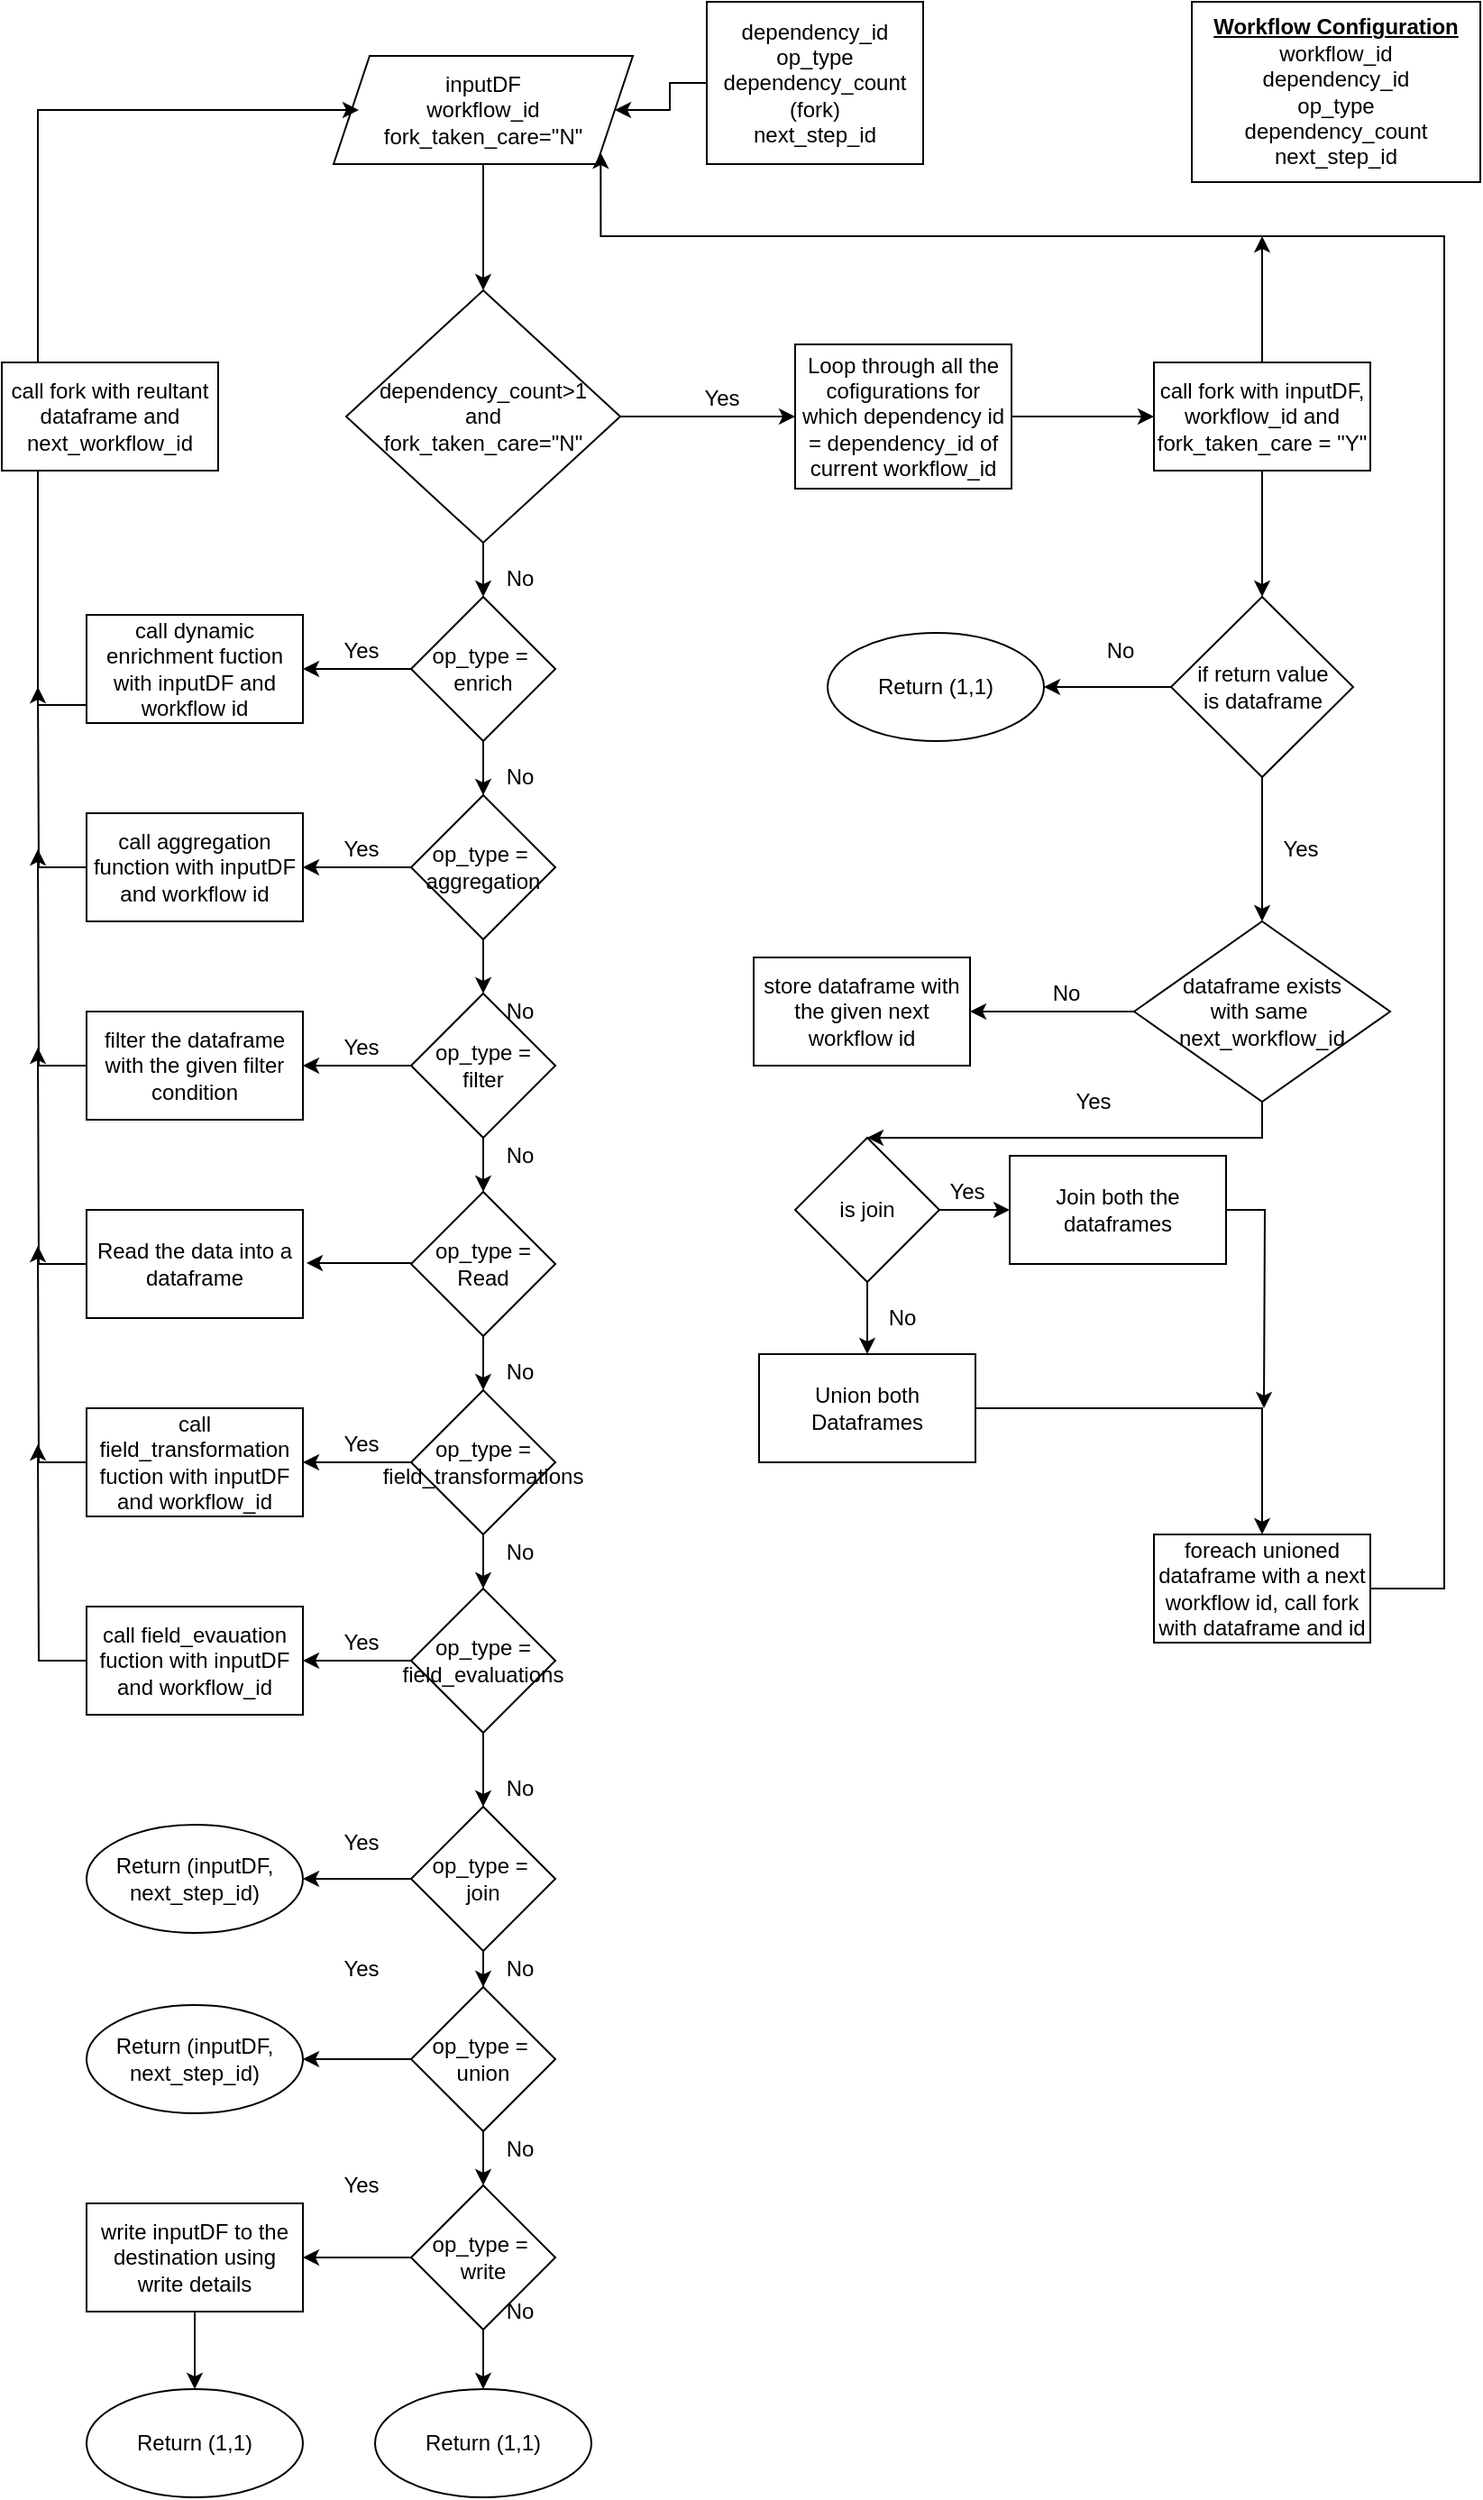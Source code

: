 <mxfile version="14.9.6" type="github" pages="2">
  <diagram id="3HXVRHafxJW0BGyyEgde" name="fork">
    <mxGraphModel dx="1038" dy="624" grid="1" gridSize="10" guides="1" tooltips="1" connect="1" arrows="1" fold="1" page="1" pageScale="1" pageWidth="827" pageHeight="1169" math="0" shadow="0">
      <root>
        <mxCell id="CAipoO1sGvV_kaEs8dUC-0" />
        <mxCell id="CAipoO1sGvV_kaEs8dUC-1" parent="CAipoO1sGvV_kaEs8dUC-0" />
        <mxCell id="CAipoO1sGvV_kaEs8dUC-4" value="" style="edgeStyle=orthogonalEdgeStyle;rounded=0;orthogonalLoop=1;jettySize=auto;html=1;" parent="CAipoO1sGvV_kaEs8dUC-1" source="CAipoO1sGvV_kaEs8dUC-2" target="CAipoO1sGvV_kaEs8dUC-3" edge="1">
          <mxGeometry relative="1" as="geometry" />
        </mxCell>
        <mxCell id="CAipoO1sGvV_kaEs8dUC-2" value="inputDF&lt;br&gt;workflow_id&lt;br&gt;fork_taken_care=&quot;N&quot;" style="shape=parallelogram;perimeter=parallelogramPerimeter;whiteSpace=wrap;html=1;fixedSize=1;" parent="CAipoO1sGvV_kaEs8dUC-1" vertex="1">
          <mxGeometry x="184" y="40" width="166" height="60" as="geometry" />
        </mxCell>
        <mxCell id="CAipoO1sGvV_kaEs8dUC-6" value="" style="edgeStyle=orthogonalEdgeStyle;rounded=0;orthogonalLoop=1;jettySize=auto;html=1;" parent="CAipoO1sGvV_kaEs8dUC-1" source="CAipoO1sGvV_kaEs8dUC-3" target="CAipoO1sGvV_kaEs8dUC-5" edge="1">
          <mxGeometry relative="1" as="geometry" />
        </mxCell>
        <mxCell id="CAipoO1sGvV_kaEs8dUC-28" value="" style="edgeStyle=orthogonalEdgeStyle;rounded=0;orthogonalLoop=1;jettySize=auto;html=1;" parent="CAipoO1sGvV_kaEs8dUC-1" source="CAipoO1sGvV_kaEs8dUC-3" target="CAipoO1sGvV_kaEs8dUC-27" edge="1">
          <mxGeometry relative="1" as="geometry" />
        </mxCell>
        <mxCell id="CAipoO1sGvV_kaEs8dUC-3" value="dependency_count&amp;gt;1&lt;br&gt;and&lt;br&gt;fork_taken_care=&quot;N&quot;" style="rhombus;whiteSpace=wrap;html=1;" parent="CAipoO1sGvV_kaEs8dUC-1" vertex="1">
          <mxGeometry x="191" y="170" width="152" height="140" as="geometry" />
        </mxCell>
        <mxCell id="CAipoO1sGvV_kaEs8dUC-10" value="" style="edgeStyle=orthogonalEdgeStyle;rounded=0;orthogonalLoop=1;jettySize=auto;html=1;" parent="CAipoO1sGvV_kaEs8dUC-1" source="CAipoO1sGvV_kaEs8dUC-5" target="CAipoO1sGvV_kaEs8dUC-9" edge="1">
          <mxGeometry relative="1" as="geometry" />
        </mxCell>
        <mxCell id="CAipoO1sGvV_kaEs8dUC-5" value="Loop through all the cofigurations for which dependency id = dependency_id of current workflow_id" style="whiteSpace=wrap;html=1;" parent="CAipoO1sGvV_kaEs8dUC-1" vertex="1">
          <mxGeometry x="440" y="200" width="120" height="80" as="geometry" />
        </mxCell>
        <mxCell id="CAipoO1sGvV_kaEs8dUC-8" value="" style="edgeStyle=orthogonalEdgeStyle;rounded=0;orthogonalLoop=1;jettySize=auto;html=1;" parent="CAipoO1sGvV_kaEs8dUC-1" source="CAipoO1sGvV_kaEs8dUC-7" target="CAipoO1sGvV_kaEs8dUC-2" edge="1">
          <mxGeometry relative="1" as="geometry" />
        </mxCell>
        <mxCell id="CAipoO1sGvV_kaEs8dUC-7" value="dependency_id&lt;br&gt;op_type&lt;br&gt;dependency_count (fork)&lt;br&gt;next_step_id" style="whiteSpace=wrap;html=1;" parent="CAipoO1sGvV_kaEs8dUC-1" vertex="1">
          <mxGeometry x="391" y="10" width="120" height="90" as="geometry" />
        </mxCell>
        <mxCell id="CAipoO1sGvV_kaEs8dUC-14" value="" style="edgeStyle=orthogonalEdgeStyle;rounded=0;orthogonalLoop=1;jettySize=auto;html=1;" parent="CAipoO1sGvV_kaEs8dUC-1" source="CAipoO1sGvV_kaEs8dUC-9" target="CAipoO1sGvV_kaEs8dUC-13" edge="1">
          <mxGeometry relative="1" as="geometry" />
        </mxCell>
        <mxCell id="MVYTkzADyo-RcCQr3VWv-10" style="edgeStyle=orthogonalEdgeStyle;rounded=0;orthogonalLoop=1;jettySize=auto;html=1;" parent="CAipoO1sGvV_kaEs8dUC-1" source="CAipoO1sGvV_kaEs8dUC-9" edge="1">
          <mxGeometry relative="1" as="geometry">
            <mxPoint x="699" y="140" as="targetPoint" />
          </mxGeometry>
        </mxCell>
        <mxCell id="CAipoO1sGvV_kaEs8dUC-9" value="call fork with inputDF,&lt;br&gt;workflow_id and&lt;br&gt;fork_taken_care = &quot;Y&quot;" style="whiteSpace=wrap;html=1;" parent="CAipoO1sGvV_kaEs8dUC-1" vertex="1">
          <mxGeometry x="639" y="210" width="120" height="60" as="geometry" />
        </mxCell>
        <mxCell id="CAipoO1sGvV_kaEs8dUC-12" value="&lt;b&gt;&lt;u&gt;Workflow Configuration&lt;/u&gt;&lt;/b&gt;&lt;br&gt;workflow_id&lt;br&gt;dependency_id&lt;br&gt;op_type&lt;br&gt;dependency_count&lt;br&gt;next_step_id" style="whiteSpace=wrap;html=1;" parent="CAipoO1sGvV_kaEs8dUC-1" vertex="1">
          <mxGeometry x="660" y="10" width="160" height="100" as="geometry" />
        </mxCell>
        <mxCell id="CAipoO1sGvV_kaEs8dUC-18" value="" style="edgeStyle=orthogonalEdgeStyle;rounded=0;orthogonalLoop=1;jettySize=auto;html=1;" parent="CAipoO1sGvV_kaEs8dUC-1" source="CAipoO1sGvV_kaEs8dUC-13" target="CAipoO1sGvV_kaEs8dUC-17" edge="1">
          <mxGeometry relative="1" as="geometry" />
        </mxCell>
        <mxCell id="MVYTkzADyo-RcCQr3VWv-38" value="" style="edgeStyle=orthogonalEdgeStyle;rounded=0;orthogonalLoop=1;jettySize=auto;html=1;" parent="CAipoO1sGvV_kaEs8dUC-1" source="CAipoO1sGvV_kaEs8dUC-13" target="MVYTkzADyo-RcCQr3VWv-37" edge="1">
          <mxGeometry relative="1" as="geometry" />
        </mxCell>
        <mxCell id="CAipoO1sGvV_kaEs8dUC-13" value="if return value&lt;br&gt;is dataframe" style="rhombus;whiteSpace=wrap;html=1;" parent="CAipoO1sGvV_kaEs8dUC-1" vertex="1">
          <mxGeometry x="648.5" y="340" width="101" height="100" as="geometry" />
        </mxCell>
        <mxCell id="CAipoO1sGvV_kaEs8dUC-22" value="" style="edgeStyle=orthogonalEdgeStyle;rounded=0;orthogonalLoop=1;jettySize=auto;html=1;" parent="CAipoO1sGvV_kaEs8dUC-1" source="CAipoO1sGvV_kaEs8dUC-17" target="CAipoO1sGvV_kaEs8dUC-21" edge="1">
          <mxGeometry relative="1" as="geometry" />
        </mxCell>
        <mxCell id="MVYTkzADyo-RcCQr3VWv-12" style="edgeStyle=orthogonalEdgeStyle;rounded=0;orthogonalLoop=1;jettySize=auto;html=1;exitX=0.5;exitY=1;exitDx=0;exitDy=0;entryX=0.5;entryY=0;entryDx=0;entryDy=0;" parent="CAipoO1sGvV_kaEs8dUC-1" source="CAipoO1sGvV_kaEs8dUC-17" target="MVYTkzADyo-RcCQr3VWv-11" edge="1">
          <mxGeometry relative="1" as="geometry">
            <Array as="points">
              <mxPoint x="699" y="640" />
            </Array>
          </mxGeometry>
        </mxCell>
        <mxCell id="CAipoO1sGvV_kaEs8dUC-17" value="dataframe exists&lt;br&gt;with same&amp;nbsp;&lt;br&gt;next_workflow_id" style="rhombus;whiteSpace=wrap;html=1;" parent="CAipoO1sGvV_kaEs8dUC-1" vertex="1">
          <mxGeometry x="628" y="520" width="142" height="100" as="geometry" />
        </mxCell>
        <mxCell id="MVYTkzADyo-RcCQr3VWv-16" style="edgeStyle=orthogonalEdgeStyle;rounded=0;orthogonalLoop=1;jettySize=auto;html=1;entryX=0.5;entryY=0;entryDx=0;entryDy=0;" parent="CAipoO1sGvV_kaEs8dUC-1" source="CAipoO1sGvV_kaEs8dUC-19" target="CAipoO1sGvV_kaEs8dUC-30" edge="1">
          <mxGeometry relative="1" as="geometry" />
        </mxCell>
        <mxCell id="CAipoO1sGvV_kaEs8dUC-19" value="Union both Dataframes" style="whiteSpace=wrap;html=1;" parent="CAipoO1sGvV_kaEs8dUC-1" vertex="1">
          <mxGeometry x="420" y="760" width="120" height="60" as="geometry" />
        </mxCell>
        <mxCell id="CAipoO1sGvV_kaEs8dUC-21" value="store dataframe with the given next workflow id" style="whiteSpace=wrap;html=1;" parent="CAipoO1sGvV_kaEs8dUC-1" vertex="1">
          <mxGeometry x="417" y="540" width="120" height="60" as="geometry" />
        </mxCell>
        <mxCell id="CAipoO1sGvV_kaEs8dUC-23" value="Yes" style="text;html=1;align=center;verticalAlign=middle;resizable=0;points=[];autosize=1;strokeColor=none;" parent="CAipoO1sGvV_kaEs8dUC-1" vertex="1">
          <mxGeometry x="705" y="470" width="30" height="20" as="geometry" />
        </mxCell>
        <mxCell id="CAipoO1sGvV_kaEs8dUC-24" value="Yes" style="text;html=1;align=center;verticalAlign=middle;resizable=0;points=[];autosize=1;strokeColor=none;" parent="CAipoO1sGvV_kaEs8dUC-1" vertex="1">
          <mxGeometry x="590" y="610" width="30" height="20" as="geometry" />
        </mxCell>
        <mxCell id="CAipoO1sGvV_kaEs8dUC-25" value="No" style="text;html=1;align=center;verticalAlign=middle;resizable=0;points=[];autosize=1;strokeColor=none;" parent="CAipoO1sGvV_kaEs8dUC-1" vertex="1">
          <mxGeometry x="575" y="550" width="30" height="20" as="geometry" />
        </mxCell>
        <mxCell id="CAipoO1sGvV_kaEs8dUC-26" value="Yes" style="text;html=1;align=center;verticalAlign=middle;resizable=0;points=[];autosize=1;strokeColor=none;" parent="CAipoO1sGvV_kaEs8dUC-1" vertex="1">
          <mxGeometry x="384" y="220" width="30" height="20" as="geometry" />
        </mxCell>
        <mxCell id="CAipoO1sGvV_kaEs8dUC-35" value="" style="edgeStyle=orthogonalEdgeStyle;rounded=0;orthogonalLoop=1;jettySize=auto;html=1;" parent="CAipoO1sGvV_kaEs8dUC-1" source="CAipoO1sGvV_kaEs8dUC-27" target="CAipoO1sGvV_kaEs8dUC-34" edge="1">
          <mxGeometry relative="1" as="geometry" />
        </mxCell>
        <mxCell id="CAipoO1sGvV_kaEs8dUC-37" value="" style="edgeStyle=orthogonalEdgeStyle;rounded=0;orthogonalLoop=1;jettySize=auto;html=1;" parent="CAipoO1sGvV_kaEs8dUC-1" source="CAipoO1sGvV_kaEs8dUC-27" target="CAipoO1sGvV_kaEs8dUC-36" edge="1">
          <mxGeometry relative="1" as="geometry" />
        </mxCell>
        <mxCell id="CAipoO1sGvV_kaEs8dUC-27" value="op_type =&amp;nbsp;&lt;br&gt;enrich" style="rhombus;whiteSpace=wrap;html=1;" parent="CAipoO1sGvV_kaEs8dUC-1" vertex="1">
          <mxGeometry x="227" y="340" width="80" height="80" as="geometry" />
        </mxCell>
        <mxCell id="MVYTkzADyo-RcCQr3VWv-8" style="edgeStyle=orthogonalEdgeStyle;rounded=0;orthogonalLoop=1;jettySize=auto;html=1;entryX=1;entryY=1;entryDx=0;entryDy=0;" parent="CAipoO1sGvV_kaEs8dUC-1" source="CAipoO1sGvV_kaEs8dUC-30" target="CAipoO1sGvV_kaEs8dUC-2" edge="1">
          <mxGeometry relative="1" as="geometry">
            <mxPoint x="790" y="140" as="targetPoint" />
            <Array as="points">
              <mxPoint x="800" y="890" />
              <mxPoint x="800" y="140" />
              <mxPoint x="332" y="140" />
            </Array>
          </mxGeometry>
        </mxCell>
        <mxCell id="CAipoO1sGvV_kaEs8dUC-30" value="foreach unioned dataframe with a next workflow id, call fork with dataframe and id" style="whiteSpace=wrap;html=1;" parent="CAipoO1sGvV_kaEs8dUC-1" vertex="1">
          <mxGeometry x="639" y="860" width="120" height="60" as="geometry" />
        </mxCell>
        <mxCell id="MVYTkzADyo-RcCQr3VWv-6" style="edgeStyle=orthogonalEdgeStyle;rounded=0;orthogonalLoop=1;jettySize=auto;html=1;" parent="CAipoO1sGvV_kaEs8dUC-1" source="CAipoO1sGvV_kaEs8dUC-34" edge="1">
          <mxGeometry relative="1" as="geometry">
            <mxPoint x="198" y="70" as="targetPoint" />
            <Array as="points">
              <mxPoint x="20" y="400" />
              <mxPoint x="20" y="70" />
            </Array>
          </mxGeometry>
        </mxCell>
        <mxCell id="CAipoO1sGvV_kaEs8dUC-34" value="call dynamic enrichment fuction with inputDF and workflow id" style="whiteSpace=wrap;html=1;" parent="CAipoO1sGvV_kaEs8dUC-1" vertex="1">
          <mxGeometry x="47" y="350" width="120" height="60" as="geometry" />
        </mxCell>
        <mxCell id="CAipoO1sGvV_kaEs8dUC-39" value="" style="edgeStyle=orthogonalEdgeStyle;rounded=0;orthogonalLoop=1;jettySize=auto;html=1;" parent="CAipoO1sGvV_kaEs8dUC-1" source="CAipoO1sGvV_kaEs8dUC-36" target="CAipoO1sGvV_kaEs8dUC-38" edge="1">
          <mxGeometry relative="1" as="geometry" />
        </mxCell>
        <mxCell id="MVYTkzADyo-RcCQr3VWv-21" value="" style="edgeStyle=orthogonalEdgeStyle;rounded=0;orthogonalLoop=1;jettySize=auto;html=1;" parent="CAipoO1sGvV_kaEs8dUC-1" source="CAipoO1sGvV_kaEs8dUC-36" target="MVYTkzADyo-RcCQr3VWv-20" edge="1">
          <mxGeometry relative="1" as="geometry" />
        </mxCell>
        <mxCell id="CAipoO1sGvV_kaEs8dUC-36" value="op_type =&amp;nbsp;&lt;br&gt;aggregation" style="rhombus;whiteSpace=wrap;html=1;" parent="CAipoO1sGvV_kaEs8dUC-1" vertex="1">
          <mxGeometry x="227" y="450" width="80" height="80" as="geometry" />
        </mxCell>
        <mxCell id="MVYTkzADyo-RcCQr3VWv-7" style="edgeStyle=orthogonalEdgeStyle;rounded=0;orthogonalLoop=1;jettySize=auto;html=1;" parent="CAipoO1sGvV_kaEs8dUC-1" source="CAipoO1sGvV_kaEs8dUC-38" edge="1">
          <mxGeometry relative="1" as="geometry">
            <mxPoint x="20" y="390" as="targetPoint" />
          </mxGeometry>
        </mxCell>
        <mxCell id="CAipoO1sGvV_kaEs8dUC-38" value="call aggregation function with inputDF and workflow id" style="whiteSpace=wrap;html=1;" parent="CAipoO1sGvV_kaEs8dUC-1" vertex="1">
          <mxGeometry x="47" y="460" width="120" height="60" as="geometry" />
        </mxCell>
        <mxCell id="CAipoO1sGvV_kaEs8dUC-45" value="" style="edgeStyle=orthogonalEdgeStyle;rounded=0;orthogonalLoop=1;jettySize=auto;html=1;" parent="CAipoO1sGvV_kaEs8dUC-1" source="CAipoO1sGvV_kaEs8dUC-40" target="CAipoO1sGvV_kaEs8dUC-44" edge="1">
          <mxGeometry relative="1" as="geometry" />
        </mxCell>
        <mxCell id="CAipoO1sGvV_kaEs8dUC-47" value="" style="edgeStyle=orthogonalEdgeStyle;rounded=0;orthogonalLoop=1;jettySize=auto;html=1;" parent="CAipoO1sGvV_kaEs8dUC-1" source="CAipoO1sGvV_kaEs8dUC-40" target="CAipoO1sGvV_kaEs8dUC-46" edge="1">
          <mxGeometry relative="1" as="geometry" />
        </mxCell>
        <mxCell id="CAipoO1sGvV_kaEs8dUC-40" value="op_type =&amp;nbsp;&lt;br&gt;union" style="rhombus;whiteSpace=wrap;html=1;" parent="CAipoO1sGvV_kaEs8dUC-1" vertex="1">
          <mxGeometry x="227" y="1111" width="80" height="80" as="geometry" />
        </mxCell>
        <mxCell id="CAipoO1sGvV_kaEs8dUC-44" value="Return (inputDF, next_step_id)" style="ellipse;whiteSpace=wrap;html=1;" parent="CAipoO1sGvV_kaEs8dUC-1" vertex="1">
          <mxGeometry x="47" y="1121" width="120" height="60" as="geometry" />
        </mxCell>
        <mxCell id="CAipoO1sGvV_kaEs8dUC-49" value="" style="edgeStyle=orthogonalEdgeStyle;rounded=0;orthogonalLoop=1;jettySize=auto;html=1;" parent="CAipoO1sGvV_kaEs8dUC-1" source="CAipoO1sGvV_kaEs8dUC-46" target="CAipoO1sGvV_kaEs8dUC-48" edge="1">
          <mxGeometry relative="1" as="geometry" />
        </mxCell>
        <mxCell id="CAipoO1sGvV_kaEs8dUC-53" value="" style="edgeStyle=orthogonalEdgeStyle;rounded=0;orthogonalLoop=1;jettySize=auto;html=1;" parent="CAipoO1sGvV_kaEs8dUC-1" source="CAipoO1sGvV_kaEs8dUC-46" target="CAipoO1sGvV_kaEs8dUC-52" edge="1">
          <mxGeometry relative="1" as="geometry" />
        </mxCell>
        <mxCell id="CAipoO1sGvV_kaEs8dUC-46" value="op_type =&amp;nbsp;&lt;br&gt;write" style="rhombus;whiteSpace=wrap;html=1;" parent="CAipoO1sGvV_kaEs8dUC-1" vertex="1">
          <mxGeometry x="227" y="1221" width="80" height="80" as="geometry" />
        </mxCell>
        <mxCell id="CAipoO1sGvV_kaEs8dUC-51" value="" style="edgeStyle=orthogonalEdgeStyle;rounded=0;orthogonalLoop=1;jettySize=auto;html=1;" parent="CAipoO1sGvV_kaEs8dUC-1" source="CAipoO1sGvV_kaEs8dUC-48" target="CAipoO1sGvV_kaEs8dUC-50" edge="1">
          <mxGeometry relative="1" as="geometry" />
        </mxCell>
        <mxCell id="CAipoO1sGvV_kaEs8dUC-48" value="write inputDF to the destination using write details" style="whiteSpace=wrap;html=1;" parent="CAipoO1sGvV_kaEs8dUC-1" vertex="1">
          <mxGeometry x="47" y="1231" width="120" height="60" as="geometry" />
        </mxCell>
        <mxCell id="CAipoO1sGvV_kaEs8dUC-50" value="Return (1,1)" style="ellipse;whiteSpace=wrap;html=1;" parent="CAipoO1sGvV_kaEs8dUC-1" vertex="1">
          <mxGeometry x="47" y="1334" width="120" height="60" as="geometry" />
        </mxCell>
        <mxCell id="CAipoO1sGvV_kaEs8dUC-52" value="Return (1,1)" style="ellipse;whiteSpace=wrap;html=1;" parent="CAipoO1sGvV_kaEs8dUC-1" vertex="1">
          <mxGeometry x="207" y="1334" width="120" height="60" as="geometry" />
        </mxCell>
        <mxCell id="CAipoO1sGvV_kaEs8dUC-54" value="No" style="text;html=1;align=center;verticalAlign=middle;resizable=0;points=[];autosize=1;strokeColor=none;" parent="CAipoO1sGvV_kaEs8dUC-1" vertex="1">
          <mxGeometry x="272" y="320" width="30" height="20" as="geometry" />
        </mxCell>
        <mxCell id="CAipoO1sGvV_kaEs8dUC-55" value="No" style="text;html=1;align=center;verticalAlign=middle;resizable=0;points=[];autosize=1;strokeColor=none;" parent="CAipoO1sGvV_kaEs8dUC-1" vertex="1">
          <mxGeometry x="272" y="1281" width="30" height="20" as="geometry" />
        </mxCell>
        <mxCell id="CAipoO1sGvV_kaEs8dUC-56" value="No" style="text;html=1;align=center;verticalAlign=middle;resizable=0;points=[];autosize=1;strokeColor=none;" parent="CAipoO1sGvV_kaEs8dUC-1" vertex="1">
          <mxGeometry x="272" y="991" width="30" height="20" as="geometry" />
        </mxCell>
        <mxCell id="CAipoO1sGvV_kaEs8dUC-57" value="No" style="text;html=1;align=center;verticalAlign=middle;resizable=0;points=[];autosize=1;strokeColor=none;" parent="CAipoO1sGvV_kaEs8dUC-1" vertex="1">
          <mxGeometry x="272" y="560" width="30" height="20" as="geometry" />
        </mxCell>
        <mxCell id="CAipoO1sGvV_kaEs8dUC-58" value="No" style="text;html=1;align=center;verticalAlign=middle;resizable=0;points=[];autosize=1;strokeColor=none;" parent="CAipoO1sGvV_kaEs8dUC-1" vertex="1">
          <mxGeometry x="272" y="430" width="30" height="20" as="geometry" />
        </mxCell>
        <mxCell id="CAipoO1sGvV_kaEs8dUC-59" value="Yes" style="text;html=1;align=center;verticalAlign=middle;resizable=0;points=[];autosize=1;strokeColor=none;" parent="CAipoO1sGvV_kaEs8dUC-1" vertex="1">
          <mxGeometry x="184" y="360" width="30" height="20" as="geometry" />
        </mxCell>
        <mxCell id="CAipoO1sGvV_kaEs8dUC-60" value="Yes" style="text;html=1;align=center;verticalAlign=middle;resizable=0;points=[];autosize=1;strokeColor=none;" parent="CAipoO1sGvV_kaEs8dUC-1" vertex="1">
          <mxGeometry x="184" y="1211" width="30" height="20" as="geometry" />
        </mxCell>
        <mxCell id="CAipoO1sGvV_kaEs8dUC-61" value="Yes" style="text;html=1;align=center;verticalAlign=middle;resizable=0;points=[];autosize=1;strokeColor=none;" parent="CAipoO1sGvV_kaEs8dUC-1" vertex="1">
          <mxGeometry x="184" y="1091" width="30" height="20" as="geometry" />
        </mxCell>
        <mxCell id="CAipoO1sGvV_kaEs8dUC-62" value="Yes" style="text;html=1;align=center;verticalAlign=middle;resizable=0;points=[];autosize=1;strokeColor=none;" parent="CAipoO1sGvV_kaEs8dUC-1" vertex="1">
          <mxGeometry x="184" y="470" width="30" height="20" as="geometry" />
        </mxCell>
        <mxCell id="MVYTkzADyo-RcCQr3VWv-14" value="" style="edgeStyle=orthogonalEdgeStyle;rounded=0;orthogonalLoop=1;jettySize=auto;html=1;" parent="CAipoO1sGvV_kaEs8dUC-1" source="MVYTkzADyo-RcCQr3VWv-11" target="MVYTkzADyo-RcCQr3VWv-13" edge="1">
          <mxGeometry relative="1" as="geometry" />
        </mxCell>
        <mxCell id="MVYTkzADyo-RcCQr3VWv-15" value="" style="edgeStyle=orthogonalEdgeStyle;rounded=0;orthogonalLoop=1;jettySize=auto;html=1;" parent="CAipoO1sGvV_kaEs8dUC-1" source="MVYTkzADyo-RcCQr3VWv-11" target="CAipoO1sGvV_kaEs8dUC-19" edge="1">
          <mxGeometry relative="1" as="geometry" />
        </mxCell>
        <mxCell id="MVYTkzADyo-RcCQr3VWv-11" value="is join" style="rhombus;whiteSpace=wrap;html=1;" parent="CAipoO1sGvV_kaEs8dUC-1" vertex="1">
          <mxGeometry x="440" y="640" width="80" height="80" as="geometry" />
        </mxCell>
        <mxCell id="MVYTkzADyo-RcCQr3VWv-17" style="edgeStyle=orthogonalEdgeStyle;rounded=0;orthogonalLoop=1;jettySize=auto;html=1;exitX=1;exitY=0.5;exitDx=0;exitDy=0;" parent="CAipoO1sGvV_kaEs8dUC-1" source="MVYTkzADyo-RcCQr3VWv-13" edge="1">
          <mxGeometry relative="1" as="geometry">
            <mxPoint x="700" y="790" as="targetPoint" />
          </mxGeometry>
        </mxCell>
        <mxCell id="MVYTkzADyo-RcCQr3VWv-13" value="Join both the dataframes" style="whiteSpace=wrap;html=1;" parent="CAipoO1sGvV_kaEs8dUC-1" vertex="1">
          <mxGeometry x="559" y="650" width="120" height="60" as="geometry" />
        </mxCell>
        <mxCell id="MVYTkzADyo-RcCQr3VWv-18" value="Yes" style="text;html=1;align=center;verticalAlign=middle;resizable=0;points=[];autosize=1;strokeColor=none;" parent="CAipoO1sGvV_kaEs8dUC-1" vertex="1">
          <mxGeometry x="520" y="660" width="30" height="20" as="geometry" />
        </mxCell>
        <mxCell id="MVYTkzADyo-RcCQr3VWv-19" value="No" style="text;html=1;align=center;verticalAlign=middle;resizable=0;points=[];autosize=1;strokeColor=none;" parent="CAipoO1sGvV_kaEs8dUC-1" vertex="1">
          <mxGeometry x="484" y="730" width="30" height="20" as="geometry" />
        </mxCell>
        <mxCell id="MVYTkzADyo-RcCQr3VWv-24" value="" style="edgeStyle=orthogonalEdgeStyle;rounded=0;orthogonalLoop=1;jettySize=auto;html=1;" parent="CAipoO1sGvV_kaEs8dUC-1" source="MVYTkzADyo-RcCQr3VWv-20" target="MVYTkzADyo-RcCQr3VWv-23" edge="1">
          <mxGeometry relative="1" as="geometry" />
        </mxCell>
        <mxCell id="MVYTkzADyo-RcCQr3VWv-29" value="" style="edgeStyle=orthogonalEdgeStyle;rounded=0;orthogonalLoop=1;jettySize=auto;html=1;" parent="CAipoO1sGvV_kaEs8dUC-1" source="MVYTkzADyo-RcCQr3VWv-20" target="MVYTkzADyo-RcCQr3VWv-28" edge="1">
          <mxGeometry relative="1" as="geometry" />
        </mxCell>
        <mxCell id="MVYTkzADyo-RcCQr3VWv-20" value="op_type = filter" style="rhombus;whiteSpace=wrap;html=1;" parent="CAipoO1sGvV_kaEs8dUC-1" vertex="1">
          <mxGeometry x="227" y="560" width="80" height="80" as="geometry" />
        </mxCell>
        <mxCell id="MVYTkzADyo-RcCQr3VWv-25" style="edgeStyle=orthogonalEdgeStyle;rounded=0;orthogonalLoop=1;jettySize=auto;html=1;" parent="CAipoO1sGvV_kaEs8dUC-1" source="MVYTkzADyo-RcCQr3VWv-23" edge="1">
          <mxGeometry relative="1" as="geometry">
            <mxPoint x="20" y="480" as="targetPoint" />
          </mxGeometry>
        </mxCell>
        <mxCell id="MVYTkzADyo-RcCQr3VWv-23" value="filter the dataframe with the given filter condition" style="whiteSpace=wrap;html=1;" parent="CAipoO1sGvV_kaEs8dUC-1" vertex="1">
          <mxGeometry x="47" y="570" width="120" height="60" as="geometry" />
        </mxCell>
        <mxCell id="MVYTkzADyo-RcCQr3VWv-26" value="Yes" style="text;html=1;align=center;verticalAlign=middle;resizable=0;points=[];autosize=1;strokeColor=none;" parent="CAipoO1sGvV_kaEs8dUC-1" vertex="1">
          <mxGeometry x="184" y="580" width="30" height="20" as="geometry" />
        </mxCell>
        <mxCell id="MVYTkzADyo-RcCQr3VWv-27" value="No" style="text;html=1;align=center;verticalAlign=middle;resizable=0;points=[];autosize=1;strokeColor=none;" parent="CAipoO1sGvV_kaEs8dUC-1" vertex="1">
          <mxGeometry x="272" y="640" width="30" height="20" as="geometry" />
        </mxCell>
        <mxCell id="MVYTkzADyo-RcCQr3VWv-35" value="" style="edgeStyle=orthogonalEdgeStyle;rounded=0;orthogonalLoop=1;jettySize=auto;html=1;" parent="CAipoO1sGvV_kaEs8dUC-1" edge="1">
          <mxGeometry relative="1" as="geometry">
            <mxPoint x="229" y="709.5" as="sourcePoint" />
            <mxPoint x="169" y="709.5" as="targetPoint" />
          </mxGeometry>
        </mxCell>
        <mxCell id="81vdYkOln4GLn2nmevJI-11" value="" style="edgeStyle=orthogonalEdgeStyle;rounded=0;orthogonalLoop=1;jettySize=auto;html=1;" edge="1" parent="CAipoO1sGvV_kaEs8dUC-1" source="MVYTkzADyo-RcCQr3VWv-28" target="81vdYkOln4GLn2nmevJI-3">
          <mxGeometry relative="1" as="geometry" />
        </mxCell>
        <mxCell id="MVYTkzADyo-RcCQr3VWv-28" value="op_type = Read" style="rhombus;whiteSpace=wrap;html=1;" parent="CAipoO1sGvV_kaEs8dUC-1" vertex="1">
          <mxGeometry x="227" y="670" width="80" height="80" as="geometry" />
        </mxCell>
        <mxCell id="MVYTkzADyo-RcCQr3VWv-33" value="No" style="text;html=1;align=center;verticalAlign=middle;resizable=0;points=[];autosize=1;strokeColor=none;" parent="CAipoO1sGvV_kaEs8dUC-1" vertex="1">
          <mxGeometry x="272" y="1034" width="30" height="20" as="geometry" />
        </mxCell>
        <mxCell id="MVYTkzADyo-RcCQr3VWv-36" style="edgeStyle=orthogonalEdgeStyle;rounded=0;orthogonalLoop=1;jettySize=auto;html=1;" parent="CAipoO1sGvV_kaEs8dUC-1" source="MVYTkzADyo-RcCQr3VWv-34" edge="1">
          <mxGeometry relative="1" as="geometry">
            <mxPoint x="20" y="590" as="targetPoint" />
          </mxGeometry>
        </mxCell>
        <mxCell id="MVYTkzADyo-RcCQr3VWv-34" value="Read the data into a dataframe" style="whiteSpace=wrap;html=1;" parent="CAipoO1sGvV_kaEs8dUC-1" vertex="1">
          <mxGeometry x="47" y="680" width="120" height="60" as="geometry" />
        </mxCell>
        <mxCell id="MVYTkzADyo-RcCQr3VWv-37" value="Return (1,1)" style="ellipse;whiteSpace=wrap;html=1;" parent="CAipoO1sGvV_kaEs8dUC-1" vertex="1">
          <mxGeometry x="458" y="360" width="120" height="60" as="geometry" />
        </mxCell>
        <mxCell id="MVYTkzADyo-RcCQr3VWv-39" value="No" style="text;html=1;align=center;verticalAlign=middle;resizable=0;points=[];autosize=1;strokeColor=none;" parent="CAipoO1sGvV_kaEs8dUC-1" vertex="1">
          <mxGeometry x="605" y="360" width="30" height="20" as="geometry" />
        </mxCell>
        <mxCell id="MVYTkzADyo-RcCQr3VWv-40" value="call fork with reultant dataframe and next_workflow_id" style="whiteSpace=wrap;html=1;" parent="CAipoO1sGvV_kaEs8dUC-1" vertex="1">
          <mxGeometry y="210" width="120" height="60" as="geometry" />
        </mxCell>
        <mxCell id="Ac5bAplUZ14EvPM85v_0-0" value="" style="edgeStyle=orthogonalEdgeStyle;rounded=0;orthogonalLoop=1;jettySize=auto;html=1;" parent="CAipoO1sGvV_kaEs8dUC-1" source="Ac5bAplUZ14EvPM85v_0-1" target="Ac5bAplUZ14EvPM85v_0-2" edge="1">
          <mxGeometry relative="1" as="geometry" />
        </mxCell>
        <mxCell id="Ac5bAplUZ14EvPM85v_0-6" value="" style="edgeStyle=orthogonalEdgeStyle;rounded=0;orthogonalLoop=1;jettySize=auto;html=1;" parent="CAipoO1sGvV_kaEs8dUC-1" source="Ac5bAplUZ14EvPM85v_0-1" target="CAipoO1sGvV_kaEs8dUC-40" edge="1">
          <mxGeometry relative="1" as="geometry" />
        </mxCell>
        <mxCell id="Ac5bAplUZ14EvPM85v_0-1" value="op_type =&amp;nbsp;&lt;br&gt;join" style="rhombus;whiteSpace=wrap;html=1;" parent="CAipoO1sGvV_kaEs8dUC-1" vertex="1">
          <mxGeometry x="227" y="1011" width="80" height="80" as="geometry" />
        </mxCell>
        <mxCell id="Ac5bAplUZ14EvPM85v_0-2" value="Return (inputDF, next_step_id)" style="ellipse;whiteSpace=wrap;html=1;" parent="CAipoO1sGvV_kaEs8dUC-1" vertex="1">
          <mxGeometry x="47" y="1021" width="120" height="60" as="geometry" />
        </mxCell>
        <mxCell id="Ac5bAplUZ14EvPM85v_0-3" value="Yes" style="text;html=1;align=center;verticalAlign=middle;resizable=0;points=[];autosize=1;strokeColor=none;" parent="CAipoO1sGvV_kaEs8dUC-1" vertex="1">
          <mxGeometry x="184" y="1021" width="30" height="20" as="geometry" />
        </mxCell>
        <mxCell id="Ac5bAplUZ14EvPM85v_0-7" value="No" style="text;html=1;align=center;verticalAlign=middle;resizable=0;points=[];autosize=1;strokeColor=none;" parent="CAipoO1sGvV_kaEs8dUC-1" vertex="1">
          <mxGeometry x="272" y="1091" width="30" height="20" as="geometry" />
        </mxCell>
        <mxCell id="Ac5bAplUZ14EvPM85v_0-8" value="No" style="text;html=1;align=center;verticalAlign=middle;resizable=0;points=[];autosize=1;strokeColor=none;" parent="CAipoO1sGvV_kaEs8dUC-1" vertex="1">
          <mxGeometry x="272" y="1191" width="30" height="20" as="geometry" />
        </mxCell>
        <mxCell id="81vdYkOln4GLn2nmevJI-0" value="No" style="text;html=1;align=center;verticalAlign=middle;resizable=0;points=[];autosize=1;strokeColor=none;" vertex="1" parent="CAipoO1sGvV_kaEs8dUC-1">
          <mxGeometry x="272" y="760" width="30" height="20" as="geometry" />
        </mxCell>
        <mxCell id="81vdYkOln4GLn2nmevJI-1" value="" style="edgeStyle=orthogonalEdgeStyle;rounded=0;orthogonalLoop=1;jettySize=auto;html=1;" edge="1" parent="CAipoO1sGvV_kaEs8dUC-1" source="81vdYkOln4GLn2nmevJI-3" target="81vdYkOln4GLn2nmevJI-4">
          <mxGeometry relative="1" as="geometry" />
        </mxCell>
        <mxCell id="81vdYkOln4GLn2nmevJI-2" value="" style="edgeStyle=orthogonalEdgeStyle;rounded=0;orthogonalLoop=1;jettySize=auto;html=1;" edge="1" parent="CAipoO1sGvV_kaEs8dUC-1" source="81vdYkOln4GLn2nmevJI-3" target="81vdYkOln4GLn2nmevJI-8">
          <mxGeometry relative="1" as="geometry" />
        </mxCell>
        <mxCell id="81vdYkOln4GLn2nmevJI-3" value="op_type = field_transformations" style="rhombus;whiteSpace=wrap;html=1;" vertex="1" parent="CAipoO1sGvV_kaEs8dUC-1">
          <mxGeometry x="227" y="780" width="80" height="80" as="geometry" />
        </mxCell>
        <mxCell id="81vdYkOln4GLn2nmevJI-13" style="edgeStyle=orthogonalEdgeStyle;rounded=0;orthogonalLoop=1;jettySize=auto;html=1;" edge="1" parent="CAipoO1sGvV_kaEs8dUC-1" source="81vdYkOln4GLn2nmevJI-4">
          <mxGeometry relative="1" as="geometry">
            <mxPoint x="20" y="700" as="targetPoint" />
          </mxGeometry>
        </mxCell>
        <mxCell id="81vdYkOln4GLn2nmevJI-4" value="call field_transformation fuction with inputDF and workflow_id" style="whiteSpace=wrap;html=1;" vertex="1" parent="CAipoO1sGvV_kaEs8dUC-1">
          <mxGeometry x="47" y="790" width="120" height="60" as="geometry" />
        </mxCell>
        <mxCell id="81vdYkOln4GLn2nmevJI-5" value="Yes" style="text;html=1;align=center;verticalAlign=middle;resizable=0;points=[];autosize=1;strokeColor=none;" vertex="1" parent="CAipoO1sGvV_kaEs8dUC-1">
          <mxGeometry x="184" y="800" width="30" height="20" as="geometry" />
        </mxCell>
        <mxCell id="81vdYkOln4GLn2nmevJI-6" value="No" style="text;html=1;align=center;verticalAlign=middle;resizable=0;points=[];autosize=1;strokeColor=none;" vertex="1" parent="CAipoO1sGvV_kaEs8dUC-1">
          <mxGeometry x="272" y="860" width="30" height="20" as="geometry" />
        </mxCell>
        <mxCell id="81vdYkOln4GLn2nmevJI-7" value="" style="edgeStyle=orthogonalEdgeStyle;rounded=0;orthogonalLoop=1;jettySize=auto;html=1;" edge="1" parent="CAipoO1sGvV_kaEs8dUC-1" source="81vdYkOln4GLn2nmevJI-8" target="81vdYkOln4GLn2nmevJI-9">
          <mxGeometry relative="1" as="geometry" />
        </mxCell>
        <mxCell id="81vdYkOln4GLn2nmevJI-12" value="" style="edgeStyle=orthogonalEdgeStyle;rounded=0;orthogonalLoop=1;jettySize=auto;html=1;" edge="1" parent="CAipoO1sGvV_kaEs8dUC-1" source="81vdYkOln4GLn2nmevJI-8" target="Ac5bAplUZ14EvPM85v_0-1">
          <mxGeometry relative="1" as="geometry" />
        </mxCell>
        <mxCell id="81vdYkOln4GLn2nmevJI-8" value="op_type = field_evaluations" style="rhombus;whiteSpace=wrap;html=1;" vertex="1" parent="CAipoO1sGvV_kaEs8dUC-1">
          <mxGeometry x="227" y="890" width="80" height="80" as="geometry" />
        </mxCell>
        <mxCell id="81vdYkOln4GLn2nmevJI-14" style="edgeStyle=orthogonalEdgeStyle;rounded=0;orthogonalLoop=1;jettySize=auto;html=1;" edge="1" parent="CAipoO1sGvV_kaEs8dUC-1" source="81vdYkOln4GLn2nmevJI-9">
          <mxGeometry relative="1" as="geometry">
            <mxPoint x="20" y="810" as="targetPoint" />
          </mxGeometry>
        </mxCell>
        <mxCell id="81vdYkOln4GLn2nmevJI-9" value="call field_evauation fuction with inputDF and workflow_id" style="whiteSpace=wrap;html=1;" vertex="1" parent="CAipoO1sGvV_kaEs8dUC-1">
          <mxGeometry x="47" y="900" width="120" height="60" as="geometry" />
        </mxCell>
        <mxCell id="81vdYkOln4GLn2nmevJI-10" value="Yes" style="text;html=1;align=center;verticalAlign=middle;resizable=0;points=[];autosize=1;strokeColor=none;" vertex="1" parent="CAipoO1sGvV_kaEs8dUC-1">
          <mxGeometry x="184" y="910" width="30" height="20" as="geometry" />
        </mxCell>
      </root>
    </mxGraphModel>
  </diagram>
  <diagram id="bV5uGFDOHr81jNztg04s" name="utility workflow">
    <mxGraphModel dx="1038" dy="624" grid="1" gridSize="10" guides="1" tooltips="1" connect="1" arrows="1" fold="1" page="1" pageScale="1" pageWidth="827" pageHeight="1169" math="0" shadow="0">
      <root>
        <mxCell id="0" />
        <mxCell id="1" parent="0" />
        <mxCell id="lKvfGLD9-tZHIK8uzIf0-8" style="edgeStyle=orthogonalEdgeStyle;rounded=0;orthogonalLoop=1;jettySize=auto;html=1;entryX=0.5;entryY=0;entryDx=0;entryDy=0;" parent="1" source="lKvfGLD9-tZHIK8uzIf0-1" target="lKvfGLD9-tZHIK8uzIf0-7" edge="1">
          <mxGeometry relative="1" as="geometry" />
        </mxCell>
        <mxCell id="lKvfGLD9-tZHIK8uzIf0-1" value="Read" style="rounded=0;whiteSpace=wrap;html=1;" parent="1" vertex="1">
          <mxGeometry x="354" y="40" width="120" height="60" as="geometry" />
        </mxCell>
        <mxCell id="lKvfGLD9-tZHIK8uzIf0-5" value="" style="edgeStyle=orthogonalEdgeStyle;rounded=0;orthogonalLoop=1;jettySize=auto;html=1;" parent="1" source="lKvfGLD9-tZHIK8uzIf0-2" target="lKvfGLD9-tZHIK8uzIf0-4" edge="1">
          <mxGeometry relative="1" as="geometry" />
        </mxCell>
        <mxCell id="lKvfGLD9-tZHIK8uzIf0-2" value="Filter data on given filter condition" style="rounded=0;whiteSpace=wrap;html=1;" parent="1" vertex="1">
          <mxGeometry x="354" y="180" width="120" height="60" as="geometry" />
        </mxCell>
        <mxCell id="lKvfGLD9-tZHIK8uzIf0-12" value="" style="edgeStyle=orthogonalEdgeStyle;rounded=0;orthogonalLoop=1;jettySize=auto;html=1;" parent="1" source="lKvfGLD9-tZHIK8uzIf0-4" target="lKvfGLD9-tZHIK8uzIf0-11" edge="1">
          <mxGeometry relative="1" as="geometry" />
        </mxCell>
        <mxCell id="lKvfGLD9-tZHIK8uzIf0-4" value="Pass the config and input rdd to the character replacement function" style="whiteSpace=wrap;html=1;rounded=0;" parent="1" vertex="1">
          <mxGeometry x="354" y="320" width="120" height="60" as="geometry" />
        </mxCell>
        <mxCell id="lKvfGLD9-tZHIK8uzIf0-10" style="edgeStyle=orthogonalEdgeStyle;rounded=0;orthogonalLoop=1;jettySize=auto;html=1;entryX=0.5;entryY=0;entryDx=0;entryDy=0;" parent="1" source="lKvfGLD9-tZHIK8uzIf0-7" target="lKvfGLD9-tZHIK8uzIf0-2" edge="1">
          <mxGeometry relative="1" as="geometry" />
        </mxCell>
        <mxCell id="lKvfGLD9-tZHIK8uzIf0-7" value="Loop through all the configurations whose dependency id is the workflow id of Read" style="whiteSpace=wrap;html=1;" parent="1" vertex="1">
          <mxGeometry x="120" y="120" width="120" height="60" as="geometry" />
        </mxCell>
        <mxCell id="lKvfGLD9-tZHIK8uzIf0-14" value="" style="edgeStyle=orthogonalEdgeStyle;rounded=0;orthogonalLoop=1;jettySize=auto;html=1;" parent="1" source="lKvfGLD9-tZHIK8uzIf0-11" target="lKvfGLD9-tZHIK8uzIf0-13" edge="1">
          <mxGeometry relative="1" as="geometry" />
        </mxCell>
        <mxCell id="lKvfGLD9-tZHIK8uzIf0-11" value="Pass the filtered and character replaced rdd to the JSON parsing function" style="whiteSpace=wrap;html=1;rounded=0;" parent="1" vertex="1">
          <mxGeometry x="354" y="460" width="120" height="60" as="geometry" />
        </mxCell>
        <mxCell id="lKvfGLD9-tZHIK8uzIf0-16" value="" style="edgeStyle=orthogonalEdgeStyle;rounded=0;orthogonalLoop=1;jettySize=auto;html=1;" parent="1" source="lKvfGLD9-tZHIK8uzIf0-13" target="lKvfGLD9-tZHIK8uzIf0-15" edge="1">
          <mxGeometry relative="1" as="geometry" />
        </mxCell>
        <mxCell id="lKvfGLD9-tZHIK8uzIf0-13" value="Pass the output Dataframe to the field character replacement function" style="whiteSpace=wrap;html=1;rounded=0;" parent="1" vertex="1">
          <mxGeometry x="354" y="600" width="120" height="60" as="geometry" />
        </mxCell>
        <mxCell id="lKvfGLD9-tZHIK8uzIf0-18" value="" style="edgeStyle=orthogonalEdgeStyle;rounded=0;orthogonalLoop=1;jettySize=auto;html=1;" parent="1" source="lKvfGLD9-tZHIK8uzIf0-15" target="lKvfGLD9-tZHIK8uzIf0-17" edge="1">
          <mxGeometry relative="1" as="geometry" />
        </mxCell>
        <mxCell id="lKvfGLD9-tZHIK8uzIf0-15" value="Pass the output dataframe to the KPI filter function" style="whiteSpace=wrap;html=1;rounded=0;" parent="1" vertex="1">
          <mxGeometry x="354" y="740" width="120" height="60" as="geometry" />
        </mxCell>
        <mxCell id="lKvfGLD9-tZHIK8uzIf0-20" style="edgeStyle=orthogonalEdgeStyle;rounded=0;orthogonalLoop=1;jettySize=auto;html=1;entryX=0.5;entryY=1;entryDx=0;entryDy=0;" parent="1" source="lKvfGLD9-tZHIK8uzIf0-17" target="lKvfGLD9-tZHIK8uzIf0-7" edge="1">
          <mxGeometry relative="1" as="geometry" />
        </mxCell>
        <mxCell id="lKvfGLD9-tZHIK8uzIf0-17" value="Call the fork fuction with the output dataframe and the next workflow id" style="whiteSpace=wrap;html=1;rounded=0;" parent="1" vertex="1">
          <mxGeometry x="354" y="880" width="120" height="60" as="geometry" />
        </mxCell>
      </root>
    </mxGraphModel>
  </diagram>
</mxfile>
